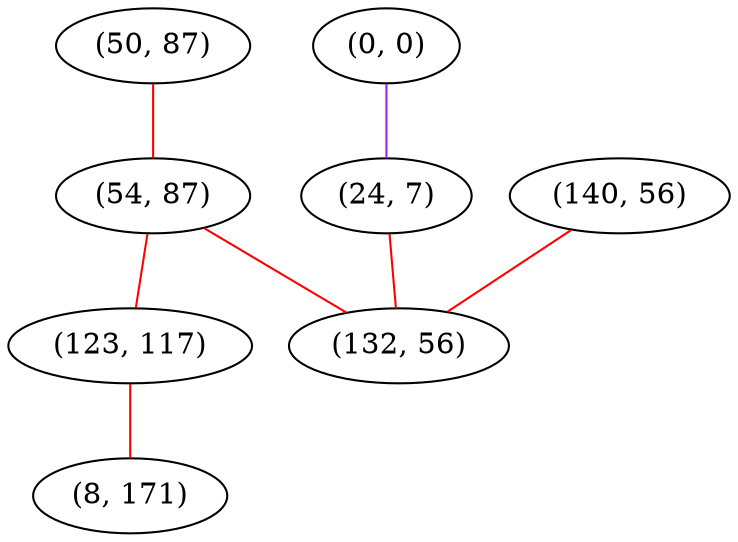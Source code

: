 graph "" {
"(50, 87)";
"(0, 0)";
"(54, 87)";
"(24, 7)";
"(123, 117)";
"(8, 171)";
"(140, 56)";
"(132, 56)";
"(50, 87)" -- "(54, 87)"  [color=red, key=0, weight=1];
"(0, 0)" -- "(24, 7)"  [color=purple, key=0, weight=4];
"(54, 87)" -- "(132, 56)"  [color=red, key=0, weight=1];
"(54, 87)" -- "(123, 117)"  [color=red, key=0, weight=1];
"(24, 7)" -- "(132, 56)"  [color=red, key=0, weight=1];
"(123, 117)" -- "(8, 171)"  [color=red, key=0, weight=1];
"(140, 56)" -- "(132, 56)"  [color=red, key=0, weight=1];
}
